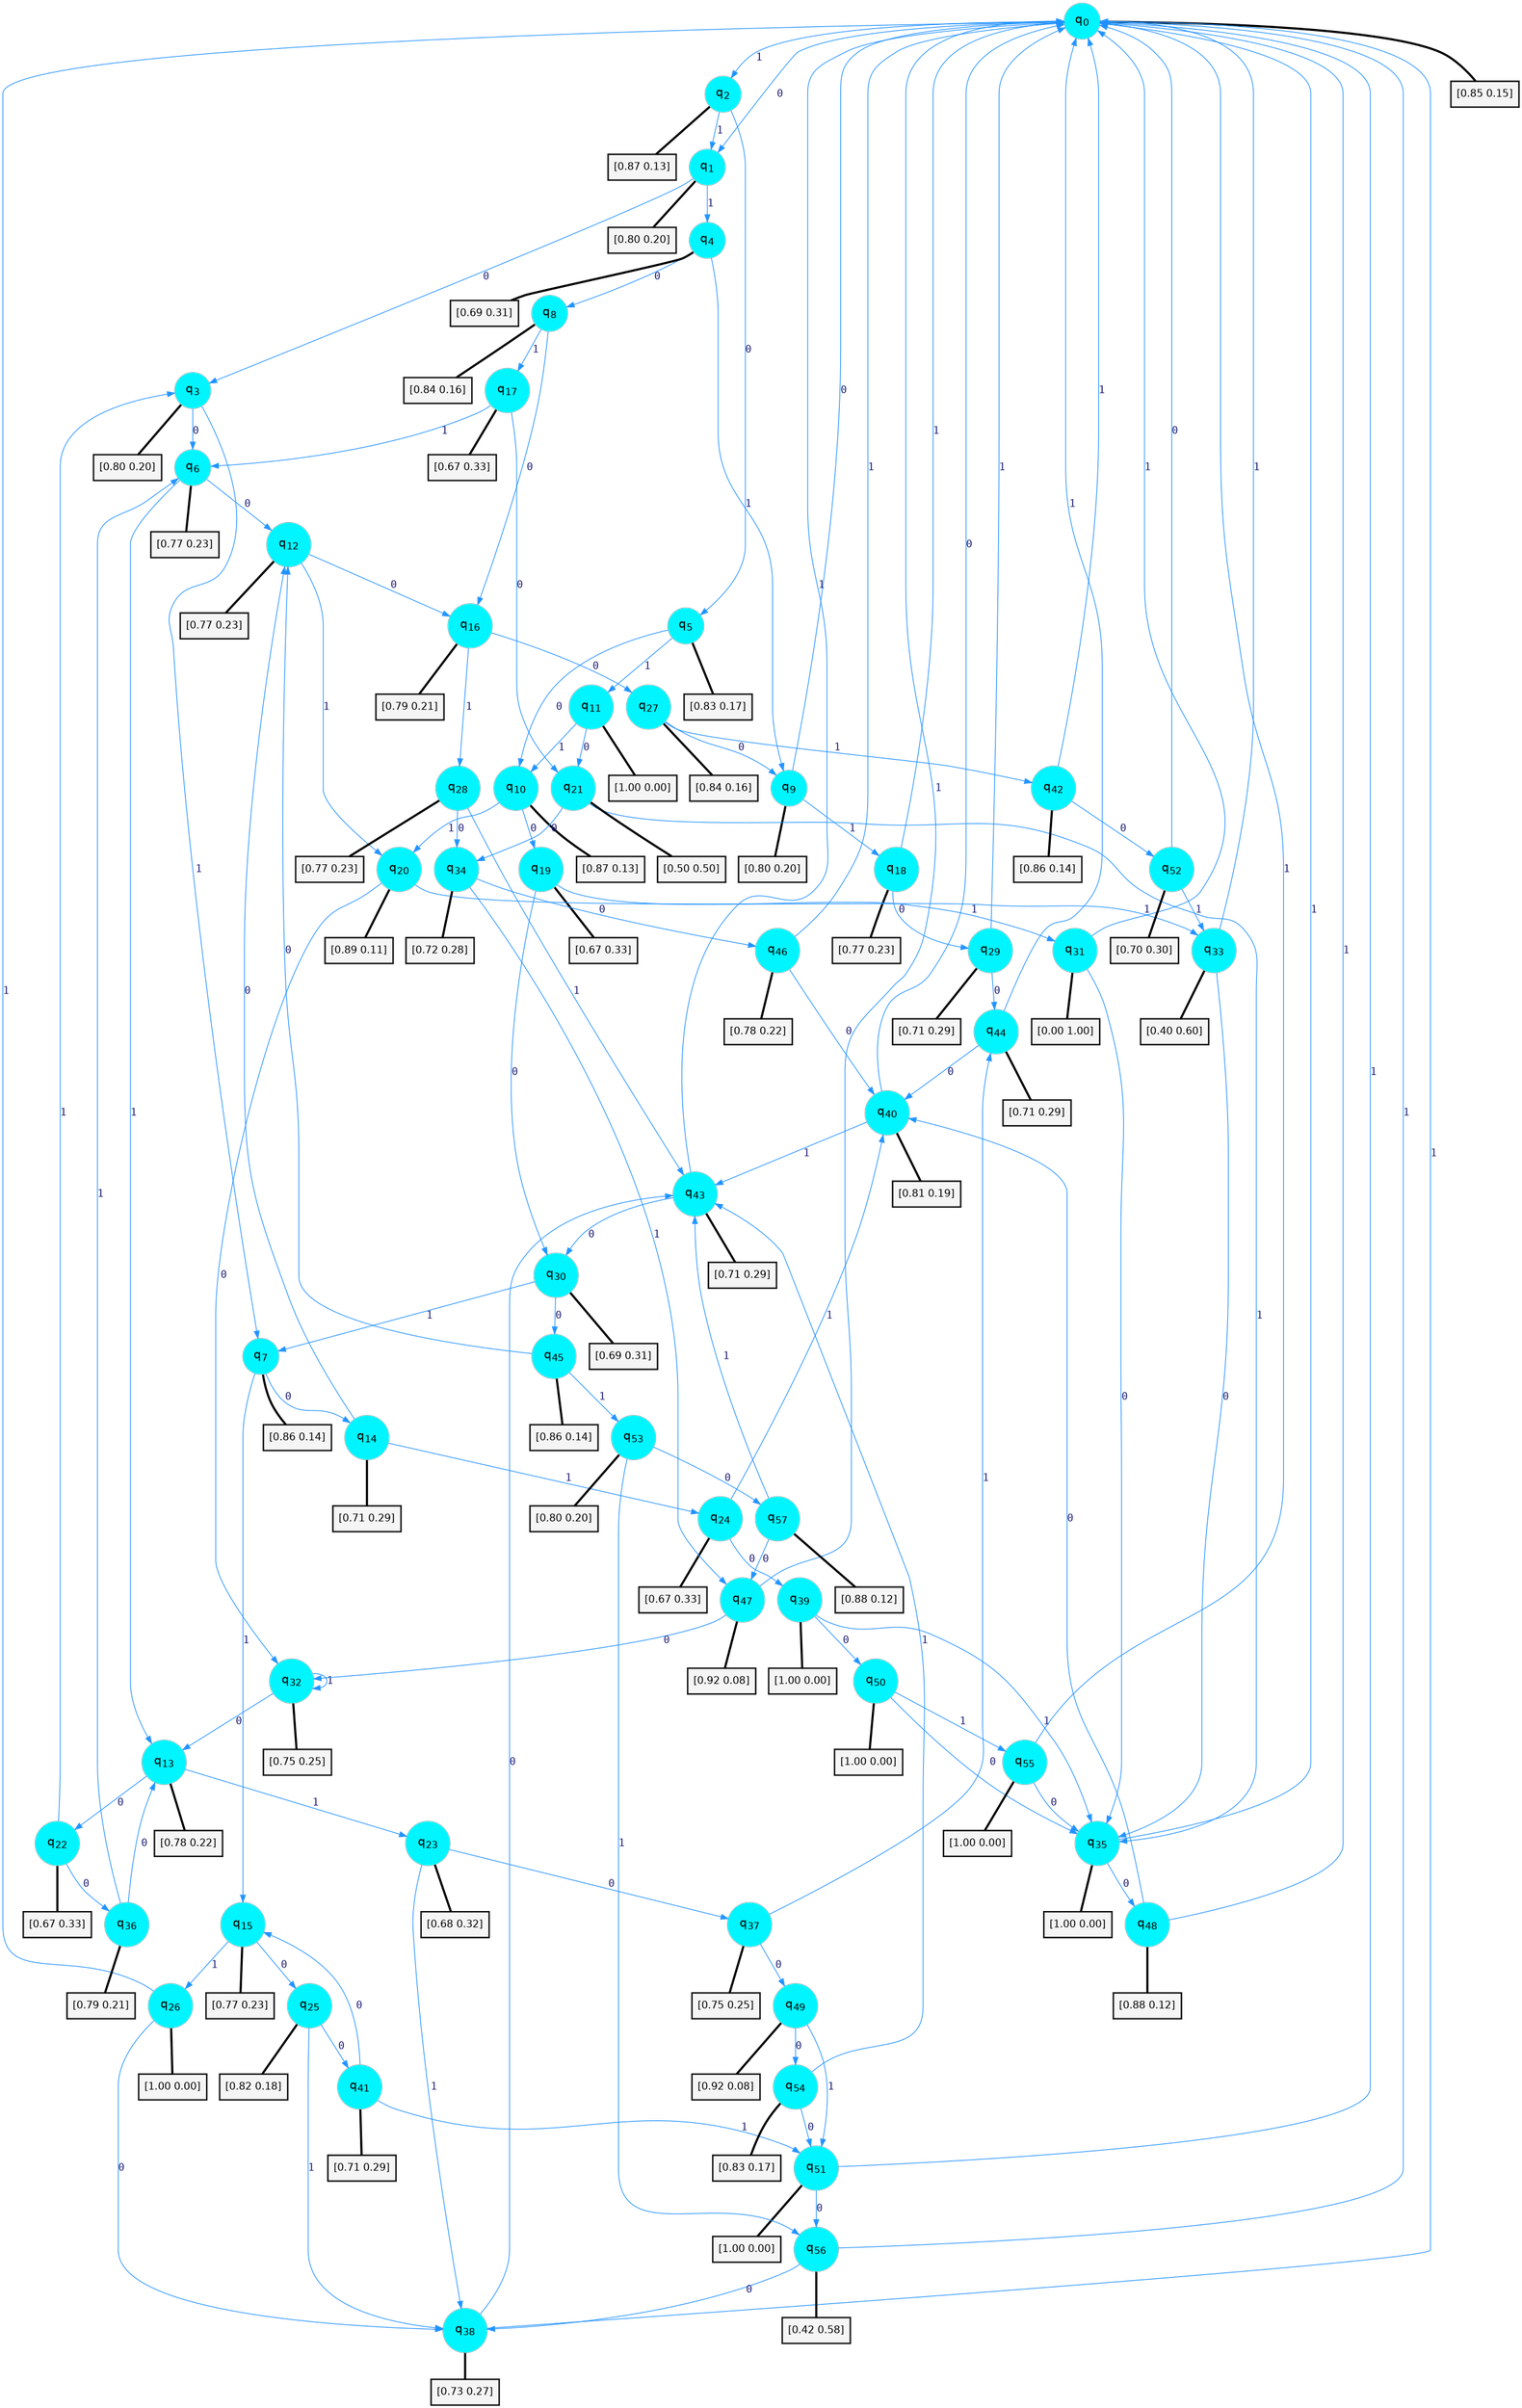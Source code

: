 digraph G {
graph [
bgcolor=transparent, dpi=300, rankdir=TD, size="40,25"];
node [
color=gray, fillcolor=turquoise1, fontcolor=black, fontname=Helvetica, fontsize=16, fontweight=bold, shape=circle, style=filled];
edge [
arrowsize=1, color=dodgerblue1, fontcolor=midnightblue, fontname=courier, fontweight=bold, penwidth=1, style=solid, weight=20];
0[label=<q<SUB>0</SUB>>];
1[label=<q<SUB>1</SUB>>];
2[label=<q<SUB>2</SUB>>];
3[label=<q<SUB>3</SUB>>];
4[label=<q<SUB>4</SUB>>];
5[label=<q<SUB>5</SUB>>];
6[label=<q<SUB>6</SUB>>];
7[label=<q<SUB>7</SUB>>];
8[label=<q<SUB>8</SUB>>];
9[label=<q<SUB>9</SUB>>];
10[label=<q<SUB>10</SUB>>];
11[label=<q<SUB>11</SUB>>];
12[label=<q<SUB>12</SUB>>];
13[label=<q<SUB>13</SUB>>];
14[label=<q<SUB>14</SUB>>];
15[label=<q<SUB>15</SUB>>];
16[label=<q<SUB>16</SUB>>];
17[label=<q<SUB>17</SUB>>];
18[label=<q<SUB>18</SUB>>];
19[label=<q<SUB>19</SUB>>];
20[label=<q<SUB>20</SUB>>];
21[label=<q<SUB>21</SUB>>];
22[label=<q<SUB>22</SUB>>];
23[label=<q<SUB>23</SUB>>];
24[label=<q<SUB>24</SUB>>];
25[label=<q<SUB>25</SUB>>];
26[label=<q<SUB>26</SUB>>];
27[label=<q<SUB>27</SUB>>];
28[label=<q<SUB>28</SUB>>];
29[label=<q<SUB>29</SUB>>];
30[label=<q<SUB>30</SUB>>];
31[label=<q<SUB>31</SUB>>];
32[label=<q<SUB>32</SUB>>];
33[label=<q<SUB>33</SUB>>];
34[label=<q<SUB>34</SUB>>];
35[label=<q<SUB>35</SUB>>];
36[label=<q<SUB>36</SUB>>];
37[label=<q<SUB>37</SUB>>];
38[label=<q<SUB>38</SUB>>];
39[label=<q<SUB>39</SUB>>];
40[label=<q<SUB>40</SUB>>];
41[label=<q<SUB>41</SUB>>];
42[label=<q<SUB>42</SUB>>];
43[label=<q<SUB>43</SUB>>];
44[label=<q<SUB>44</SUB>>];
45[label=<q<SUB>45</SUB>>];
46[label=<q<SUB>46</SUB>>];
47[label=<q<SUB>47</SUB>>];
48[label=<q<SUB>48</SUB>>];
49[label=<q<SUB>49</SUB>>];
50[label=<q<SUB>50</SUB>>];
51[label=<q<SUB>51</SUB>>];
52[label=<q<SUB>52</SUB>>];
53[label=<q<SUB>53</SUB>>];
54[label=<q<SUB>54</SUB>>];
55[label=<q<SUB>55</SUB>>];
56[label=<q<SUB>56</SUB>>];
57[label=<q<SUB>57</SUB>>];
58[label="[0.85 0.15]", shape=box,fontcolor=black, fontname=Helvetica, fontsize=14, penwidth=2, fillcolor=whitesmoke,color=black];
59[label="[0.80 0.20]", shape=box,fontcolor=black, fontname=Helvetica, fontsize=14, penwidth=2, fillcolor=whitesmoke,color=black];
60[label="[0.87 0.13]", shape=box,fontcolor=black, fontname=Helvetica, fontsize=14, penwidth=2, fillcolor=whitesmoke,color=black];
61[label="[0.80 0.20]", shape=box,fontcolor=black, fontname=Helvetica, fontsize=14, penwidth=2, fillcolor=whitesmoke,color=black];
62[label="[0.69 0.31]", shape=box,fontcolor=black, fontname=Helvetica, fontsize=14, penwidth=2, fillcolor=whitesmoke,color=black];
63[label="[0.83 0.17]", shape=box,fontcolor=black, fontname=Helvetica, fontsize=14, penwidth=2, fillcolor=whitesmoke,color=black];
64[label="[0.77 0.23]", shape=box,fontcolor=black, fontname=Helvetica, fontsize=14, penwidth=2, fillcolor=whitesmoke,color=black];
65[label="[0.86 0.14]", shape=box,fontcolor=black, fontname=Helvetica, fontsize=14, penwidth=2, fillcolor=whitesmoke,color=black];
66[label="[0.84 0.16]", shape=box,fontcolor=black, fontname=Helvetica, fontsize=14, penwidth=2, fillcolor=whitesmoke,color=black];
67[label="[0.80 0.20]", shape=box,fontcolor=black, fontname=Helvetica, fontsize=14, penwidth=2, fillcolor=whitesmoke,color=black];
68[label="[0.87 0.13]", shape=box,fontcolor=black, fontname=Helvetica, fontsize=14, penwidth=2, fillcolor=whitesmoke,color=black];
69[label="[1.00 0.00]", shape=box,fontcolor=black, fontname=Helvetica, fontsize=14, penwidth=2, fillcolor=whitesmoke,color=black];
70[label="[0.77 0.23]", shape=box,fontcolor=black, fontname=Helvetica, fontsize=14, penwidth=2, fillcolor=whitesmoke,color=black];
71[label="[0.78 0.22]", shape=box,fontcolor=black, fontname=Helvetica, fontsize=14, penwidth=2, fillcolor=whitesmoke,color=black];
72[label="[0.71 0.29]", shape=box,fontcolor=black, fontname=Helvetica, fontsize=14, penwidth=2, fillcolor=whitesmoke,color=black];
73[label="[0.77 0.23]", shape=box,fontcolor=black, fontname=Helvetica, fontsize=14, penwidth=2, fillcolor=whitesmoke,color=black];
74[label="[0.79 0.21]", shape=box,fontcolor=black, fontname=Helvetica, fontsize=14, penwidth=2, fillcolor=whitesmoke,color=black];
75[label="[0.67 0.33]", shape=box,fontcolor=black, fontname=Helvetica, fontsize=14, penwidth=2, fillcolor=whitesmoke,color=black];
76[label="[0.77 0.23]", shape=box,fontcolor=black, fontname=Helvetica, fontsize=14, penwidth=2, fillcolor=whitesmoke,color=black];
77[label="[0.67 0.33]", shape=box,fontcolor=black, fontname=Helvetica, fontsize=14, penwidth=2, fillcolor=whitesmoke,color=black];
78[label="[0.89 0.11]", shape=box,fontcolor=black, fontname=Helvetica, fontsize=14, penwidth=2, fillcolor=whitesmoke,color=black];
79[label="[0.50 0.50]", shape=box,fontcolor=black, fontname=Helvetica, fontsize=14, penwidth=2, fillcolor=whitesmoke,color=black];
80[label="[0.67 0.33]", shape=box,fontcolor=black, fontname=Helvetica, fontsize=14, penwidth=2, fillcolor=whitesmoke,color=black];
81[label="[0.68 0.32]", shape=box,fontcolor=black, fontname=Helvetica, fontsize=14, penwidth=2, fillcolor=whitesmoke,color=black];
82[label="[0.67 0.33]", shape=box,fontcolor=black, fontname=Helvetica, fontsize=14, penwidth=2, fillcolor=whitesmoke,color=black];
83[label="[0.82 0.18]", shape=box,fontcolor=black, fontname=Helvetica, fontsize=14, penwidth=2, fillcolor=whitesmoke,color=black];
84[label="[1.00 0.00]", shape=box,fontcolor=black, fontname=Helvetica, fontsize=14, penwidth=2, fillcolor=whitesmoke,color=black];
85[label="[0.84 0.16]", shape=box,fontcolor=black, fontname=Helvetica, fontsize=14, penwidth=2, fillcolor=whitesmoke,color=black];
86[label="[0.77 0.23]", shape=box,fontcolor=black, fontname=Helvetica, fontsize=14, penwidth=2, fillcolor=whitesmoke,color=black];
87[label="[0.71 0.29]", shape=box,fontcolor=black, fontname=Helvetica, fontsize=14, penwidth=2, fillcolor=whitesmoke,color=black];
88[label="[0.69 0.31]", shape=box,fontcolor=black, fontname=Helvetica, fontsize=14, penwidth=2, fillcolor=whitesmoke,color=black];
89[label="[0.00 1.00]", shape=box,fontcolor=black, fontname=Helvetica, fontsize=14, penwidth=2, fillcolor=whitesmoke,color=black];
90[label="[0.75 0.25]", shape=box,fontcolor=black, fontname=Helvetica, fontsize=14, penwidth=2, fillcolor=whitesmoke,color=black];
91[label="[0.40 0.60]", shape=box,fontcolor=black, fontname=Helvetica, fontsize=14, penwidth=2, fillcolor=whitesmoke,color=black];
92[label="[0.72 0.28]", shape=box,fontcolor=black, fontname=Helvetica, fontsize=14, penwidth=2, fillcolor=whitesmoke,color=black];
93[label="[1.00 0.00]", shape=box,fontcolor=black, fontname=Helvetica, fontsize=14, penwidth=2, fillcolor=whitesmoke,color=black];
94[label="[0.79 0.21]", shape=box,fontcolor=black, fontname=Helvetica, fontsize=14, penwidth=2, fillcolor=whitesmoke,color=black];
95[label="[0.75 0.25]", shape=box,fontcolor=black, fontname=Helvetica, fontsize=14, penwidth=2, fillcolor=whitesmoke,color=black];
96[label="[0.73 0.27]", shape=box,fontcolor=black, fontname=Helvetica, fontsize=14, penwidth=2, fillcolor=whitesmoke,color=black];
97[label="[1.00 0.00]", shape=box,fontcolor=black, fontname=Helvetica, fontsize=14, penwidth=2, fillcolor=whitesmoke,color=black];
98[label="[0.81 0.19]", shape=box,fontcolor=black, fontname=Helvetica, fontsize=14, penwidth=2, fillcolor=whitesmoke,color=black];
99[label="[0.71 0.29]", shape=box,fontcolor=black, fontname=Helvetica, fontsize=14, penwidth=2, fillcolor=whitesmoke,color=black];
100[label="[0.86 0.14]", shape=box,fontcolor=black, fontname=Helvetica, fontsize=14, penwidth=2, fillcolor=whitesmoke,color=black];
101[label="[0.71 0.29]", shape=box,fontcolor=black, fontname=Helvetica, fontsize=14, penwidth=2, fillcolor=whitesmoke,color=black];
102[label="[0.71 0.29]", shape=box,fontcolor=black, fontname=Helvetica, fontsize=14, penwidth=2, fillcolor=whitesmoke,color=black];
103[label="[0.86 0.14]", shape=box,fontcolor=black, fontname=Helvetica, fontsize=14, penwidth=2, fillcolor=whitesmoke,color=black];
104[label="[0.78 0.22]", shape=box,fontcolor=black, fontname=Helvetica, fontsize=14, penwidth=2, fillcolor=whitesmoke,color=black];
105[label="[0.92 0.08]", shape=box,fontcolor=black, fontname=Helvetica, fontsize=14, penwidth=2, fillcolor=whitesmoke,color=black];
106[label="[0.88 0.12]", shape=box,fontcolor=black, fontname=Helvetica, fontsize=14, penwidth=2, fillcolor=whitesmoke,color=black];
107[label="[0.92 0.08]", shape=box,fontcolor=black, fontname=Helvetica, fontsize=14, penwidth=2, fillcolor=whitesmoke,color=black];
108[label="[1.00 0.00]", shape=box,fontcolor=black, fontname=Helvetica, fontsize=14, penwidth=2, fillcolor=whitesmoke,color=black];
109[label="[1.00 0.00]", shape=box,fontcolor=black, fontname=Helvetica, fontsize=14, penwidth=2, fillcolor=whitesmoke,color=black];
110[label="[0.70 0.30]", shape=box,fontcolor=black, fontname=Helvetica, fontsize=14, penwidth=2, fillcolor=whitesmoke,color=black];
111[label="[0.80 0.20]", shape=box,fontcolor=black, fontname=Helvetica, fontsize=14, penwidth=2, fillcolor=whitesmoke,color=black];
112[label="[0.83 0.17]", shape=box,fontcolor=black, fontname=Helvetica, fontsize=14, penwidth=2, fillcolor=whitesmoke,color=black];
113[label="[1.00 0.00]", shape=box,fontcolor=black, fontname=Helvetica, fontsize=14, penwidth=2, fillcolor=whitesmoke,color=black];
114[label="[0.42 0.58]", shape=box,fontcolor=black, fontname=Helvetica, fontsize=14, penwidth=2, fillcolor=whitesmoke,color=black];
115[label="[0.88 0.12]", shape=box,fontcolor=black, fontname=Helvetica, fontsize=14, penwidth=2, fillcolor=whitesmoke,color=black];
0->1 [label=0];
0->2 [label=1];
0->58 [arrowhead=none, penwidth=3,color=black];
1->3 [label=0];
1->4 [label=1];
1->59 [arrowhead=none, penwidth=3,color=black];
2->5 [label=0];
2->1 [label=1];
2->60 [arrowhead=none, penwidth=3,color=black];
3->6 [label=0];
3->7 [label=1];
3->61 [arrowhead=none, penwidth=3,color=black];
4->8 [label=0];
4->9 [label=1];
4->62 [arrowhead=none, penwidth=3,color=black];
5->10 [label=0];
5->11 [label=1];
5->63 [arrowhead=none, penwidth=3,color=black];
6->12 [label=0];
6->13 [label=1];
6->64 [arrowhead=none, penwidth=3,color=black];
7->14 [label=0];
7->15 [label=1];
7->65 [arrowhead=none, penwidth=3,color=black];
8->16 [label=0];
8->17 [label=1];
8->66 [arrowhead=none, penwidth=3,color=black];
9->0 [label=0];
9->18 [label=1];
9->67 [arrowhead=none, penwidth=3,color=black];
10->19 [label=0];
10->20 [label=1];
10->68 [arrowhead=none, penwidth=3,color=black];
11->21 [label=0];
11->10 [label=1];
11->69 [arrowhead=none, penwidth=3,color=black];
12->16 [label=0];
12->20 [label=1];
12->70 [arrowhead=none, penwidth=3,color=black];
13->22 [label=0];
13->23 [label=1];
13->71 [arrowhead=none, penwidth=3,color=black];
14->12 [label=0];
14->24 [label=1];
14->72 [arrowhead=none, penwidth=3,color=black];
15->25 [label=0];
15->26 [label=1];
15->73 [arrowhead=none, penwidth=3,color=black];
16->27 [label=0];
16->28 [label=1];
16->74 [arrowhead=none, penwidth=3,color=black];
17->21 [label=0];
17->6 [label=1];
17->75 [arrowhead=none, penwidth=3,color=black];
18->29 [label=0];
18->0 [label=1];
18->76 [arrowhead=none, penwidth=3,color=black];
19->30 [label=0];
19->31 [label=1];
19->77 [arrowhead=none, penwidth=3,color=black];
20->32 [label=0];
20->33 [label=1];
20->78 [arrowhead=none, penwidth=3,color=black];
21->34 [label=0];
21->35 [label=1];
21->79 [arrowhead=none, penwidth=3,color=black];
22->36 [label=0];
22->3 [label=1];
22->80 [arrowhead=none, penwidth=3,color=black];
23->37 [label=0];
23->38 [label=1];
23->81 [arrowhead=none, penwidth=3,color=black];
24->39 [label=0];
24->40 [label=1];
24->82 [arrowhead=none, penwidth=3,color=black];
25->41 [label=0];
25->38 [label=1];
25->83 [arrowhead=none, penwidth=3,color=black];
26->38 [label=0];
26->0 [label=1];
26->84 [arrowhead=none, penwidth=3,color=black];
27->9 [label=0];
27->42 [label=1];
27->85 [arrowhead=none, penwidth=3,color=black];
28->34 [label=0];
28->43 [label=1];
28->86 [arrowhead=none, penwidth=3,color=black];
29->44 [label=0];
29->0 [label=1];
29->87 [arrowhead=none, penwidth=3,color=black];
30->45 [label=0];
30->7 [label=1];
30->88 [arrowhead=none, penwidth=3,color=black];
31->35 [label=0];
31->0 [label=1];
31->89 [arrowhead=none, penwidth=3,color=black];
32->13 [label=0];
32->32 [label=1];
32->90 [arrowhead=none, penwidth=3,color=black];
33->35 [label=0];
33->0 [label=1];
33->91 [arrowhead=none, penwidth=3,color=black];
34->46 [label=0];
34->47 [label=1];
34->92 [arrowhead=none, penwidth=3,color=black];
35->48 [label=0];
35->0 [label=1];
35->93 [arrowhead=none, penwidth=3,color=black];
36->13 [label=0];
36->6 [label=1];
36->94 [arrowhead=none, penwidth=3,color=black];
37->49 [label=0];
37->44 [label=1];
37->95 [arrowhead=none, penwidth=3,color=black];
38->43 [label=0];
38->0 [label=1];
38->96 [arrowhead=none, penwidth=3,color=black];
39->50 [label=0];
39->35 [label=1];
39->97 [arrowhead=none, penwidth=3,color=black];
40->0 [label=0];
40->43 [label=1];
40->98 [arrowhead=none, penwidth=3,color=black];
41->15 [label=0];
41->51 [label=1];
41->99 [arrowhead=none, penwidth=3,color=black];
42->52 [label=0];
42->0 [label=1];
42->100 [arrowhead=none, penwidth=3,color=black];
43->30 [label=0];
43->0 [label=1];
43->101 [arrowhead=none, penwidth=3,color=black];
44->40 [label=0];
44->0 [label=1];
44->102 [arrowhead=none, penwidth=3,color=black];
45->12 [label=0];
45->53 [label=1];
45->103 [arrowhead=none, penwidth=3,color=black];
46->40 [label=0];
46->0 [label=1];
46->104 [arrowhead=none, penwidth=3,color=black];
47->32 [label=0];
47->0 [label=1];
47->105 [arrowhead=none, penwidth=3,color=black];
48->40 [label=0];
48->0 [label=1];
48->106 [arrowhead=none, penwidth=3,color=black];
49->54 [label=0];
49->51 [label=1];
49->107 [arrowhead=none, penwidth=3,color=black];
50->35 [label=0];
50->55 [label=1];
50->108 [arrowhead=none, penwidth=3,color=black];
51->56 [label=0];
51->0 [label=1];
51->109 [arrowhead=none, penwidth=3,color=black];
52->0 [label=0];
52->33 [label=1];
52->110 [arrowhead=none, penwidth=3,color=black];
53->57 [label=0];
53->56 [label=1];
53->111 [arrowhead=none, penwidth=3,color=black];
54->51 [label=0];
54->43 [label=1];
54->112 [arrowhead=none, penwidth=3,color=black];
55->35 [label=0];
55->0 [label=1];
55->113 [arrowhead=none, penwidth=3,color=black];
56->38 [label=0];
56->0 [label=1];
56->114 [arrowhead=none, penwidth=3,color=black];
57->47 [label=0];
57->43 [label=1];
57->115 [arrowhead=none, penwidth=3,color=black];
}
